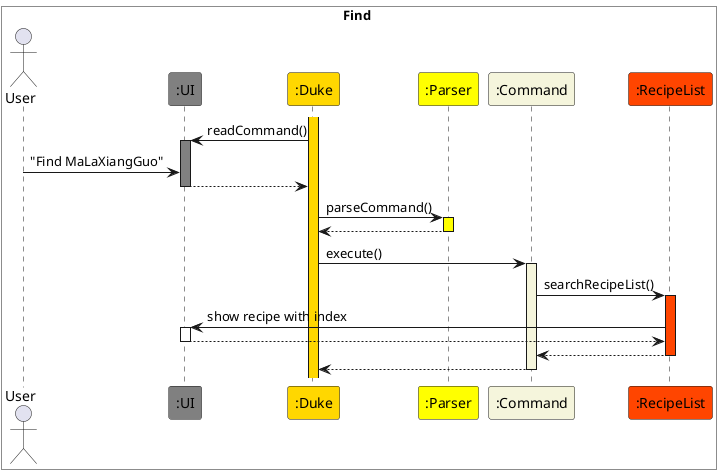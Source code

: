 @startuml Recipe Find
box Find #White
Actor User
participant ":UI" as UI #Gray
participant ":Duke" as Duke #Gold
participant ":Parser" as Parser #Yellow
participant ":Command" as Command #Beige
participant ":RecipeList" as RecipeList #OrangeRed
end box

activate Duke #Gold
Duke -> UI : readCommand()
activate UI #Gray
User -> UI : "Find MaLaXiangGuo"
UI --> Duke
deactivate UI
Duke -> Parser : parseCommand()
activate Parser #Yellow
Parser --> Duke
deactivate Parser
Duke -> Command : execute()
activate Command #Beige
Command -> RecipeList : searchRecipeList()
activate RecipeList #OrangeRed
RecipeList -> UI : show recipe with index
activate UI
UI --> RecipeList
deactivate UI
RecipeList --> Command
deactivate RecipeList
Command --> Duke
deactivate Command


@enduml